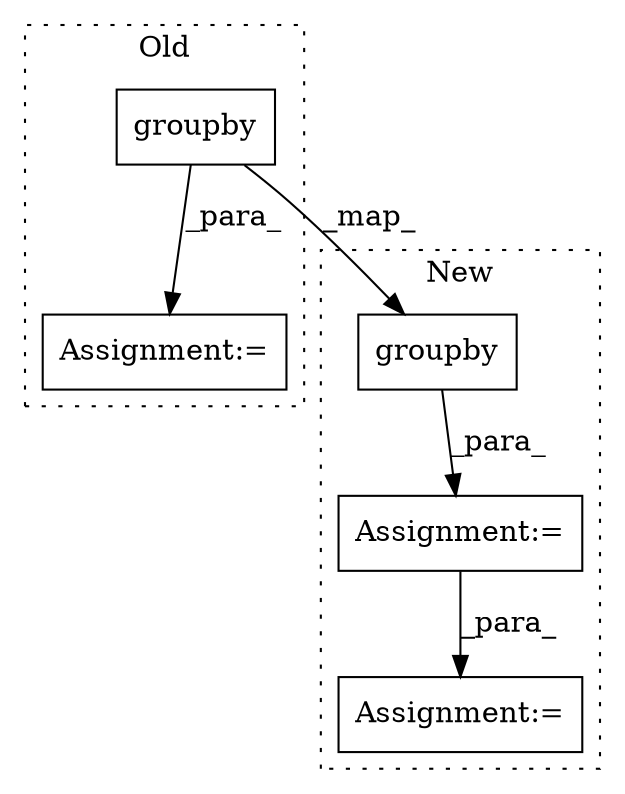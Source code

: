 digraph G {
subgraph cluster0 {
1 [label="groupby" a="32" s="34614,34656" l="8,1" shape="box"];
3 [label="Assignment:=" a="7" s="34603" l="1" shape="box"];
label = "Old";
style="dotted";
}
subgraph cluster1 {
2 [label="groupby" a="32" s="34972,35017" l="8,1" shape="box"];
4 [label="Assignment:=" a="7" s="35373" l="34" shape="box"];
5 [label="Assignment:=" a="7" s="35262" l="25" shape="box"];
label = "New";
style="dotted";
}
1 -> 3 [label="_para_"];
1 -> 2 [label="_map_"];
2 -> 4 [label="_para_"];
4 -> 5 [label="_para_"];
}